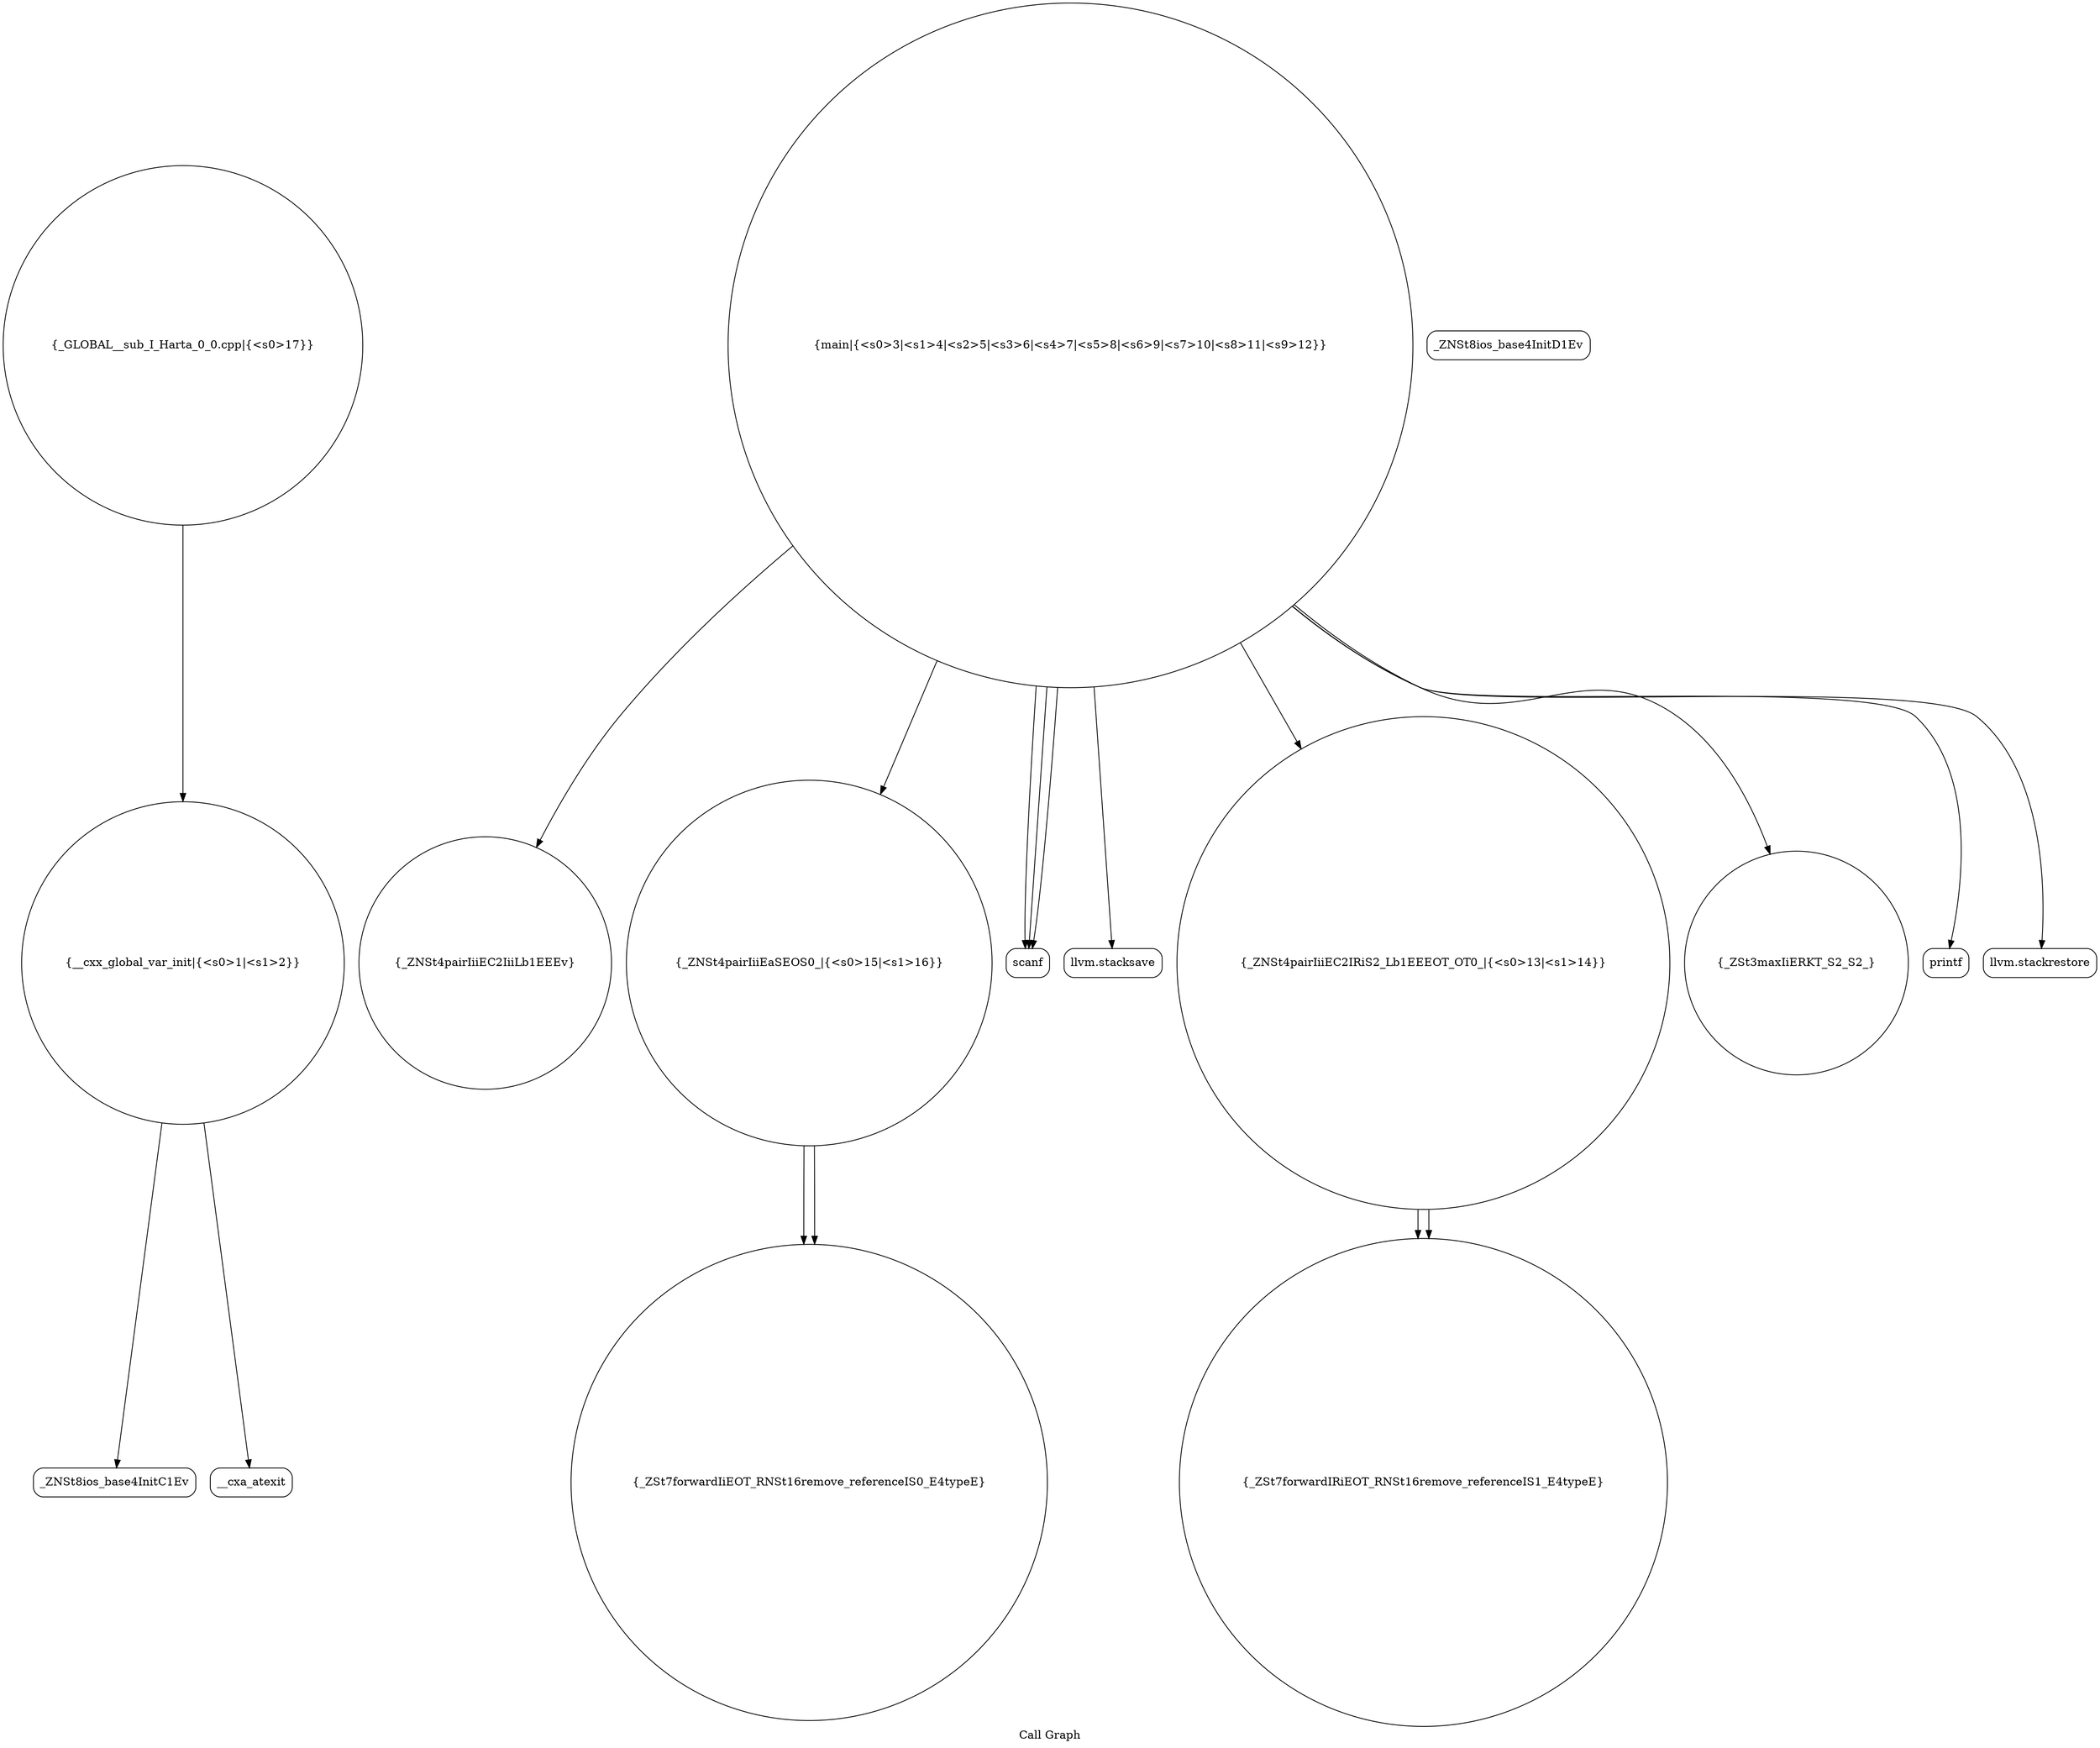 digraph "Call Graph" {
	label="Call Graph";

	Node0x55ea1424ae90 [shape=record,shape=circle,label="{__cxx_global_var_init|{<s0>1|<s1>2}}"];
	Node0x55ea1424ae90:s0 -> Node0x55ea1424b320[color=black];
	Node0x55ea1424ae90:s1 -> Node0x55ea1424b420[color=black];
	Node0x55ea1424b620 [shape=record,shape=circle,label="{_ZNSt4pairIiiEC2IiiLb1EEEv}"];
	Node0x55ea1424b9a0 [shape=record,shape=circle,label="{_ZSt7forwardIiEOT_RNSt16remove_referenceIS0_E4typeE}"];
	Node0x55ea1424b3a0 [shape=record,shape=Mrecord,label="{_ZNSt8ios_base4InitD1Ev}"];
	Node0x55ea1424b720 [shape=record,shape=circle,label="{_ZNSt4pairIiiEaSEOS0_|{<s0>15|<s1>16}}"];
	Node0x55ea1424b720:s0 -> Node0x55ea1424b9a0[color=black];
	Node0x55ea1424b720:s1 -> Node0x55ea1424b9a0[color=black];
	Node0x55ea1424b4a0 [shape=record,shape=circle,label="{main|{<s0>3|<s1>4|<s2>5|<s3>6|<s4>7|<s5>8|<s6>9|<s7>10|<s8>11|<s9>12}}"];
	Node0x55ea1424b4a0:s0 -> Node0x55ea1424b520[color=black];
	Node0x55ea1424b4a0:s1 -> Node0x55ea1424b520[color=black];
	Node0x55ea1424b4a0:s2 -> Node0x55ea1424b5a0[color=black];
	Node0x55ea1424b4a0:s3 -> Node0x55ea1424b620[color=black];
	Node0x55ea1424b4a0:s4 -> Node0x55ea1424b520[color=black];
	Node0x55ea1424b4a0:s5 -> Node0x55ea1424b6a0[color=black];
	Node0x55ea1424b4a0:s6 -> Node0x55ea1424b720[color=black];
	Node0x55ea1424b4a0:s7 -> Node0x55ea1424b7a0[color=black];
	Node0x55ea1424b4a0:s8 -> Node0x55ea1424b820[color=black];
	Node0x55ea1424b4a0:s9 -> Node0x55ea1424b8a0[color=black];
	Node0x55ea1424b820 [shape=record,shape=Mrecord,label="{printf}"];
	Node0x55ea1424b5a0 [shape=record,shape=Mrecord,label="{llvm.stacksave}"];
	Node0x55ea1424b920 [shape=record,shape=circle,label="{_ZSt7forwardIRiEOT_RNSt16remove_referenceIS1_E4typeE}"];
	Node0x55ea1424b320 [shape=record,shape=Mrecord,label="{_ZNSt8ios_base4InitC1Ev}"];
	Node0x55ea1424b6a0 [shape=record,shape=circle,label="{_ZNSt4pairIiiEC2IRiS2_Lb1EEEOT_OT0_|{<s0>13|<s1>14}}"];
	Node0x55ea1424b6a0:s0 -> Node0x55ea1424b920[color=black];
	Node0x55ea1424b6a0:s1 -> Node0x55ea1424b920[color=black];
	Node0x55ea1424ba20 [shape=record,shape=circle,label="{_GLOBAL__sub_I_Harta_0_0.cpp|{<s0>17}}"];
	Node0x55ea1424ba20:s0 -> Node0x55ea1424ae90[color=black];
	Node0x55ea1424b420 [shape=record,shape=Mrecord,label="{__cxa_atexit}"];
	Node0x55ea1424b7a0 [shape=record,shape=circle,label="{_ZSt3maxIiERKT_S2_S2_}"];
	Node0x55ea1424b520 [shape=record,shape=Mrecord,label="{scanf}"];
	Node0x55ea1424b8a0 [shape=record,shape=Mrecord,label="{llvm.stackrestore}"];
}
